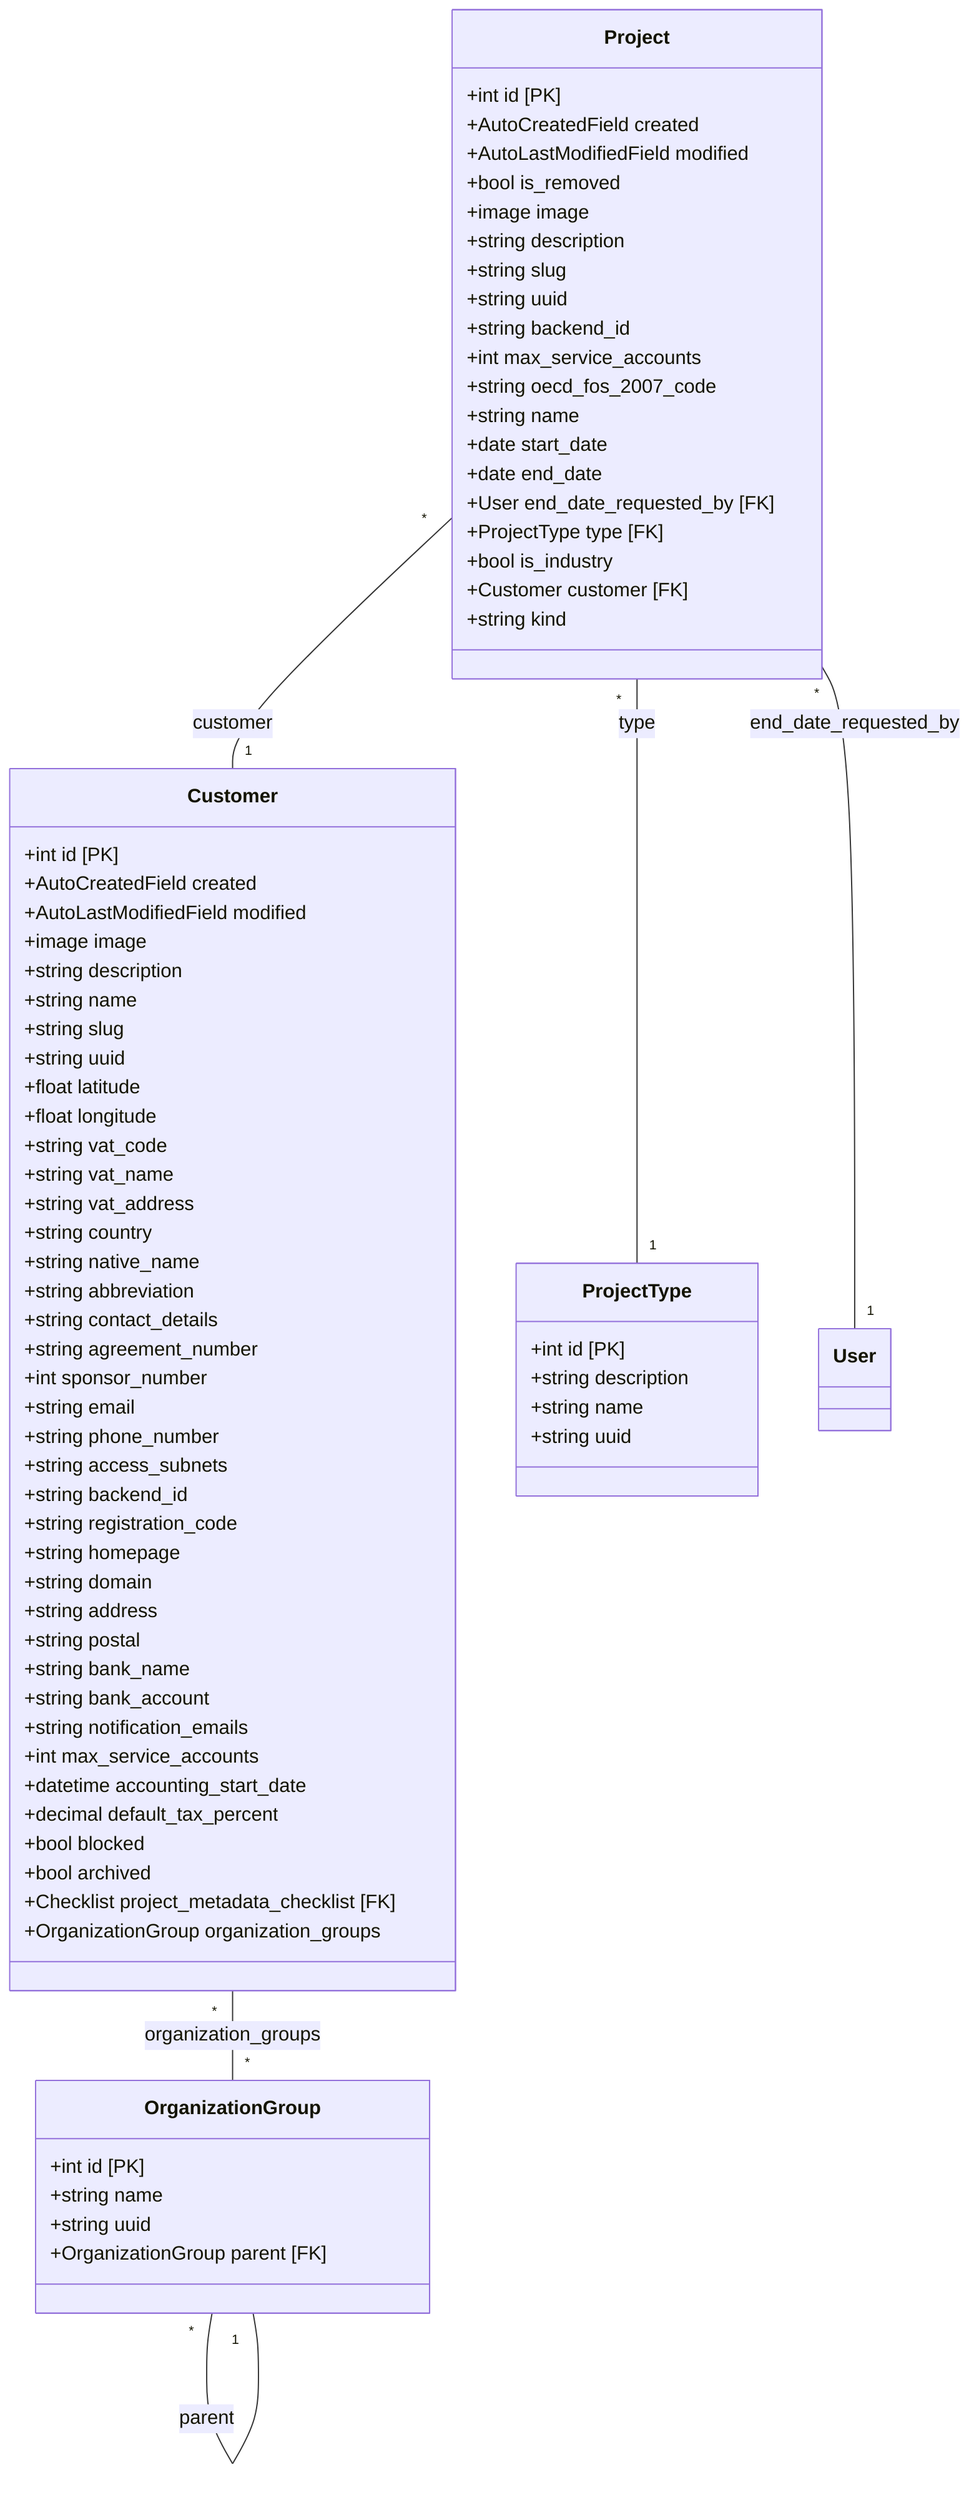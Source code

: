 classDiagram
    direction TB
    class OrganizationGroup {
        +int id [PK]
        +string name
        +string uuid
        +OrganizationGroup parent [FK]
    }
    class Customer {
        +int id [PK]
        +AutoCreatedField created
        +AutoLastModifiedField modified
        +image image
        +string description
        +string name
        +string slug
        +string uuid
        +float latitude
        +float longitude
        +string vat_code
        +string vat_name
        +string vat_address
        +string country
        +string native_name
        +string abbreviation
        +string contact_details
        +string agreement_number
        +int sponsor_number
        +string email
        +string phone_number
        +string access_subnets
        +string backend_id
        +string registration_code
        +string homepage
        +string domain
        +string address
        +string postal
        +string bank_name
        +string bank_account
        +string notification_emails
        +int max_service_accounts
        +datetime accounting_start_date
        +decimal default_tax_percent
        +bool blocked
        +bool archived
        +Checklist project_metadata_checklist [FK]
        +OrganizationGroup organization_groups
    }
    class ProjectType {
        +int id [PK]
        +string description
        +string name
        +string uuid
    }
    class Project {
        +int id [PK]
        +AutoCreatedField created
        +AutoLastModifiedField modified
        +bool is_removed
        +image image
        +string description
        +string slug
        +string uuid
        +string backend_id
        +int max_service_accounts
        +string oecd_fos_2007_code
        +string name
        +date start_date
        +date end_date
        +User end_date_requested_by [FK]
        +ProjectType type [FK]
        +bool is_industry
        +Customer customer [FK]
        +string kind
    }
    Customer "*" -- "*" OrganizationGroup : organization_groups
    OrganizationGroup "*" -- "1" OrganizationGroup : parent
    Project "*" -- "1" Customer : customer
    Project "*" -- "1" ProjectType : type
    Project "*" -- "1" User : end_date_requested_by